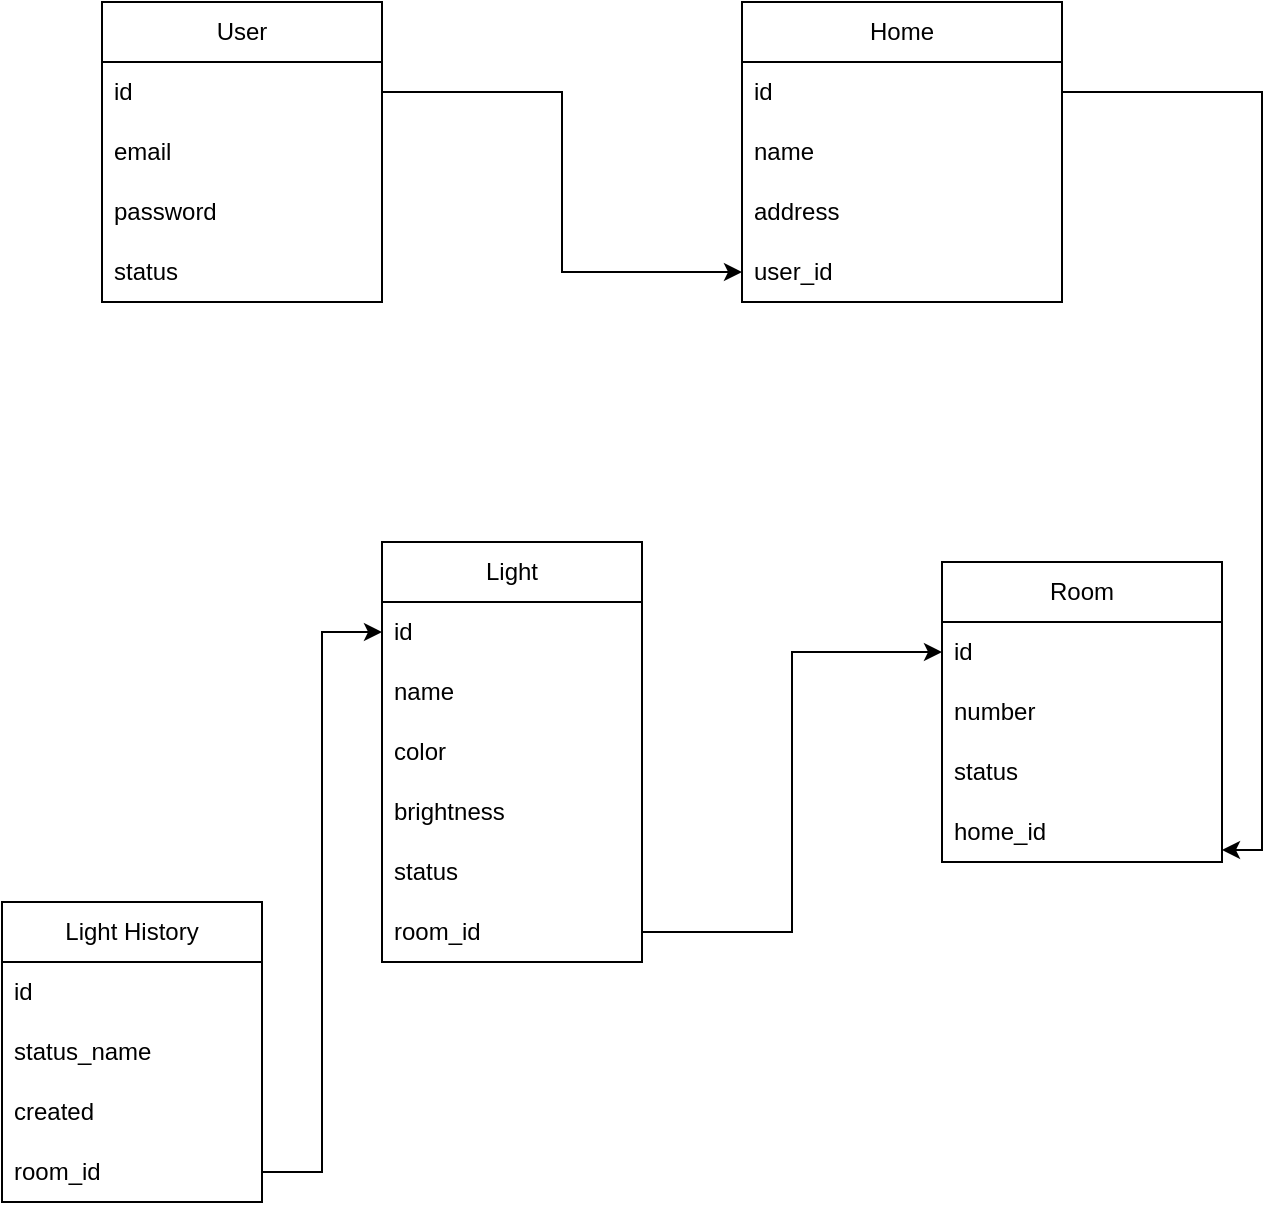 <mxfile version="24.2.8" type="github">
  <diagram name="Trang-1" id="kMyYjqt0XzwwkeoykZDi">
    <mxGraphModel dx="1242" dy="827" grid="1" gridSize="10" guides="1" tooltips="1" connect="1" arrows="1" fold="1" page="1" pageScale="1" pageWidth="827" pageHeight="1169" math="0" shadow="0">
      <root>
        <mxCell id="0" />
        <mxCell id="1" parent="0" />
        <mxCell id="8I294qIZoAKCfxCrhhKc-1" value="User" style="swimlane;fontStyle=0;childLayout=stackLayout;horizontal=1;startSize=30;horizontalStack=0;resizeParent=1;resizeParentMax=0;resizeLast=0;collapsible=1;marginBottom=0;whiteSpace=wrap;html=1;" vertex="1" parent="1">
          <mxGeometry x="110" y="120" width="140" height="150" as="geometry" />
        </mxCell>
        <mxCell id="8I294qIZoAKCfxCrhhKc-2" value="id" style="text;strokeColor=none;fillColor=none;align=left;verticalAlign=middle;spacingLeft=4;spacingRight=4;overflow=hidden;points=[[0,0.5],[1,0.5]];portConstraint=eastwest;rotatable=0;whiteSpace=wrap;html=1;" vertex="1" parent="8I294qIZoAKCfxCrhhKc-1">
          <mxGeometry y="30" width="140" height="30" as="geometry" />
        </mxCell>
        <mxCell id="8I294qIZoAKCfxCrhhKc-3" value="email" style="text;strokeColor=none;fillColor=none;align=left;verticalAlign=middle;spacingLeft=4;spacingRight=4;overflow=hidden;points=[[0,0.5],[1,0.5]];portConstraint=eastwest;rotatable=0;whiteSpace=wrap;html=1;" vertex="1" parent="8I294qIZoAKCfxCrhhKc-1">
          <mxGeometry y="60" width="140" height="30" as="geometry" />
        </mxCell>
        <mxCell id="8I294qIZoAKCfxCrhhKc-4" value="password" style="text;strokeColor=none;fillColor=none;align=left;verticalAlign=middle;spacingLeft=4;spacingRight=4;overflow=hidden;points=[[0,0.5],[1,0.5]];portConstraint=eastwest;rotatable=0;whiteSpace=wrap;html=1;" vertex="1" parent="8I294qIZoAKCfxCrhhKc-1">
          <mxGeometry y="90" width="140" height="30" as="geometry" />
        </mxCell>
        <mxCell id="8I294qIZoAKCfxCrhhKc-5" value="status" style="text;strokeColor=none;fillColor=none;align=left;verticalAlign=middle;spacingLeft=4;spacingRight=4;overflow=hidden;points=[[0,0.5],[1,0.5]];portConstraint=eastwest;rotatable=0;whiteSpace=wrap;html=1;" vertex="1" parent="8I294qIZoAKCfxCrhhKc-1">
          <mxGeometry y="120" width="140" height="30" as="geometry" />
        </mxCell>
        <mxCell id="8I294qIZoAKCfxCrhhKc-7" value="Home" style="swimlane;fontStyle=0;childLayout=stackLayout;horizontal=1;startSize=30;horizontalStack=0;resizeParent=1;resizeParentMax=0;resizeLast=0;collapsible=1;marginBottom=0;whiteSpace=wrap;html=1;" vertex="1" parent="1">
          <mxGeometry x="430" y="120" width="160" height="150" as="geometry" />
        </mxCell>
        <mxCell id="8I294qIZoAKCfxCrhhKc-8" value="id" style="text;strokeColor=none;fillColor=none;align=left;verticalAlign=middle;spacingLeft=4;spacingRight=4;overflow=hidden;points=[[0,0.5],[1,0.5]];portConstraint=eastwest;rotatable=0;whiteSpace=wrap;html=1;" vertex="1" parent="8I294qIZoAKCfxCrhhKc-7">
          <mxGeometry y="30" width="160" height="30" as="geometry" />
        </mxCell>
        <mxCell id="8I294qIZoAKCfxCrhhKc-9" value="name" style="text;strokeColor=none;fillColor=none;align=left;verticalAlign=middle;spacingLeft=4;spacingRight=4;overflow=hidden;points=[[0,0.5],[1,0.5]];portConstraint=eastwest;rotatable=0;whiteSpace=wrap;html=1;" vertex="1" parent="8I294qIZoAKCfxCrhhKc-7">
          <mxGeometry y="60" width="160" height="30" as="geometry" />
        </mxCell>
        <mxCell id="8I294qIZoAKCfxCrhhKc-10" value="address" style="text;strokeColor=none;fillColor=none;align=left;verticalAlign=middle;spacingLeft=4;spacingRight=4;overflow=hidden;points=[[0,0.5],[1,0.5]];portConstraint=eastwest;rotatable=0;whiteSpace=wrap;html=1;" vertex="1" parent="8I294qIZoAKCfxCrhhKc-7">
          <mxGeometry y="90" width="160" height="30" as="geometry" />
        </mxCell>
        <mxCell id="8I294qIZoAKCfxCrhhKc-11" value="user_id" style="text;strokeColor=none;fillColor=none;align=left;verticalAlign=middle;spacingLeft=4;spacingRight=4;overflow=hidden;points=[[0,0.5],[1,0.5]];portConstraint=eastwest;rotatable=0;whiteSpace=wrap;html=1;" vertex="1" parent="8I294qIZoAKCfxCrhhKc-7">
          <mxGeometry y="120" width="160" height="30" as="geometry" />
        </mxCell>
        <mxCell id="8I294qIZoAKCfxCrhhKc-12" style="edgeStyle=orthogonalEdgeStyle;rounded=0;orthogonalLoop=1;jettySize=auto;html=1;" edge="1" parent="1" source="8I294qIZoAKCfxCrhhKc-2" target="8I294qIZoAKCfxCrhhKc-11">
          <mxGeometry relative="1" as="geometry" />
        </mxCell>
        <mxCell id="8I294qIZoAKCfxCrhhKc-13" value="Room" style="swimlane;fontStyle=0;childLayout=stackLayout;horizontal=1;startSize=30;horizontalStack=0;resizeParent=1;resizeParentMax=0;resizeLast=0;collapsible=1;marginBottom=0;whiteSpace=wrap;html=1;" vertex="1" parent="1">
          <mxGeometry x="530" y="400" width="140" height="150" as="geometry" />
        </mxCell>
        <mxCell id="8I294qIZoAKCfxCrhhKc-14" value="id" style="text;strokeColor=none;fillColor=none;align=left;verticalAlign=middle;spacingLeft=4;spacingRight=4;overflow=hidden;points=[[0,0.5],[1,0.5]];portConstraint=eastwest;rotatable=0;whiteSpace=wrap;html=1;" vertex="1" parent="8I294qIZoAKCfxCrhhKc-13">
          <mxGeometry y="30" width="140" height="30" as="geometry" />
        </mxCell>
        <mxCell id="8I294qIZoAKCfxCrhhKc-15" value="number" style="text;strokeColor=none;fillColor=none;align=left;verticalAlign=middle;spacingLeft=4;spacingRight=4;overflow=hidden;points=[[0,0.5],[1,0.5]];portConstraint=eastwest;rotatable=0;whiteSpace=wrap;html=1;" vertex="1" parent="8I294qIZoAKCfxCrhhKc-13">
          <mxGeometry y="60" width="140" height="30" as="geometry" />
        </mxCell>
        <mxCell id="8I294qIZoAKCfxCrhhKc-25" value="status" style="text;strokeColor=none;fillColor=none;align=left;verticalAlign=middle;spacingLeft=4;spacingRight=4;overflow=hidden;points=[[0,0.5],[1,0.5]];portConstraint=eastwest;rotatable=0;whiteSpace=wrap;html=1;" vertex="1" parent="8I294qIZoAKCfxCrhhKc-13">
          <mxGeometry y="90" width="140" height="30" as="geometry" />
        </mxCell>
        <mxCell id="8I294qIZoAKCfxCrhhKc-17" value="home_id" style="text;strokeColor=none;fillColor=none;align=left;verticalAlign=middle;spacingLeft=4;spacingRight=4;overflow=hidden;points=[[0,0.5],[1,0.5]];portConstraint=eastwest;rotatable=0;whiteSpace=wrap;html=1;" vertex="1" parent="8I294qIZoAKCfxCrhhKc-13">
          <mxGeometry y="120" width="140" height="30" as="geometry" />
        </mxCell>
        <mxCell id="8I294qIZoAKCfxCrhhKc-18" style="edgeStyle=orthogonalEdgeStyle;rounded=0;orthogonalLoop=1;jettySize=auto;html=1;entryX=1;entryY=0.8;entryDx=0;entryDy=0;entryPerimeter=0;" edge="1" parent="1" source="8I294qIZoAKCfxCrhhKc-8" target="8I294qIZoAKCfxCrhhKc-17">
          <mxGeometry relative="1" as="geometry" />
        </mxCell>
        <mxCell id="8I294qIZoAKCfxCrhhKc-19" value="Light" style="swimlane;fontStyle=0;childLayout=stackLayout;horizontal=1;startSize=30;horizontalStack=0;resizeParent=1;resizeParentMax=0;resizeLast=0;collapsible=1;marginBottom=0;whiteSpace=wrap;html=1;" vertex="1" parent="1">
          <mxGeometry x="250" y="390" width="130" height="210" as="geometry" />
        </mxCell>
        <mxCell id="8I294qIZoAKCfxCrhhKc-20" value="id" style="text;strokeColor=none;fillColor=none;align=left;verticalAlign=middle;spacingLeft=4;spacingRight=4;overflow=hidden;points=[[0,0.5],[1,0.5]];portConstraint=eastwest;rotatable=0;whiteSpace=wrap;html=1;" vertex="1" parent="8I294qIZoAKCfxCrhhKc-19">
          <mxGeometry y="30" width="130" height="30" as="geometry" />
        </mxCell>
        <mxCell id="8I294qIZoAKCfxCrhhKc-21" value="name" style="text;strokeColor=none;fillColor=none;align=left;verticalAlign=middle;spacingLeft=4;spacingRight=4;overflow=hidden;points=[[0,0.5],[1,0.5]];portConstraint=eastwest;rotatable=0;whiteSpace=wrap;html=1;" vertex="1" parent="8I294qIZoAKCfxCrhhKc-19">
          <mxGeometry y="60" width="130" height="30" as="geometry" />
        </mxCell>
        <mxCell id="8I294qIZoAKCfxCrhhKc-22" value="color" style="text;strokeColor=none;fillColor=none;align=left;verticalAlign=middle;spacingLeft=4;spacingRight=4;overflow=hidden;points=[[0,0.5],[1,0.5]];portConstraint=eastwest;rotatable=0;whiteSpace=wrap;html=1;" vertex="1" parent="8I294qIZoAKCfxCrhhKc-19">
          <mxGeometry y="90" width="130" height="30" as="geometry" />
        </mxCell>
        <mxCell id="8I294qIZoAKCfxCrhhKc-23" value="brightness" style="text;strokeColor=none;fillColor=none;align=left;verticalAlign=middle;spacingLeft=4;spacingRight=4;overflow=hidden;points=[[0,0.5],[1,0.5]];portConstraint=eastwest;rotatable=0;whiteSpace=wrap;html=1;" vertex="1" parent="8I294qIZoAKCfxCrhhKc-19">
          <mxGeometry y="120" width="130" height="30" as="geometry" />
        </mxCell>
        <mxCell id="8I294qIZoAKCfxCrhhKc-24" value="status" style="text;strokeColor=none;fillColor=none;align=left;verticalAlign=middle;spacingLeft=4;spacingRight=4;overflow=hidden;points=[[0,0.5],[1,0.5]];portConstraint=eastwest;rotatable=0;whiteSpace=wrap;html=1;" vertex="1" parent="8I294qIZoAKCfxCrhhKc-19">
          <mxGeometry y="150" width="130" height="30" as="geometry" />
        </mxCell>
        <mxCell id="8I294qIZoAKCfxCrhhKc-26" value="room_id" style="text;strokeColor=none;fillColor=none;align=left;verticalAlign=middle;spacingLeft=4;spacingRight=4;overflow=hidden;points=[[0,0.5],[1,0.5]];portConstraint=eastwest;rotatable=0;whiteSpace=wrap;html=1;" vertex="1" parent="8I294qIZoAKCfxCrhhKc-19">
          <mxGeometry y="180" width="130" height="30" as="geometry" />
        </mxCell>
        <mxCell id="8I294qIZoAKCfxCrhhKc-27" style="edgeStyle=orthogonalEdgeStyle;rounded=0;orthogonalLoop=1;jettySize=auto;html=1;entryX=0;entryY=0.5;entryDx=0;entryDy=0;" edge="1" parent="1" source="8I294qIZoAKCfxCrhhKc-26" target="8I294qIZoAKCfxCrhhKc-14">
          <mxGeometry relative="1" as="geometry" />
        </mxCell>
        <mxCell id="8I294qIZoAKCfxCrhhKc-28" value="Light History" style="swimlane;fontStyle=0;childLayout=stackLayout;horizontal=1;startSize=30;horizontalStack=0;resizeParent=1;resizeParentMax=0;resizeLast=0;collapsible=1;marginBottom=0;whiteSpace=wrap;html=1;" vertex="1" parent="1">
          <mxGeometry x="60" y="570" width="130" height="150" as="geometry" />
        </mxCell>
        <mxCell id="8I294qIZoAKCfxCrhhKc-29" value="id" style="text;strokeColor=none;fillColor=none;align=left;verticalAlign=middle;spacingLeft=4;spacingRight=4;overflow=hidden;points=[[0,0.5],[1,0.5]];portConstraint=eastwest;rotatable=0;whiteSpace=wrap;html=1;" vertex="1" parent="8I294qIZoAKCfxCrhhKc-28">
          <mxGeometry y="30" width="130" height="30" as="geometry" />
        </mxCell>
        <mxCell id="8I294qIZoAKCfxCrhhKc-30" value="status_name" style="text;strokeColor=none;fillColor=none;align=left;verticalAlign=middle;spacingLeft=4;spacingRight=4;overflow=hidden;points=[[0,0.5],[1,0.5]];portConstraint=eastwest;rotatable=0;whiteSpace=wrap;html=1;" vertex="1" parent="8I294qIZoAKCfxCrhhKc-28">
          <mxGeometry y="60" width="130" height="30" as="geometry" />
        </mxCell>
        <mxCell id="8I294qIZoAKCfxCrhhKc-31" value="created" style="text;strokeColor=none;fillColor=none;align=left;verticalAlign=middle;spacingLeft=4;spacingRight=4;overflow=hidden;points=[[0,0.5],[1,0.5]];portConstraint=eastwest;rotatable=0;whiteSpace=wrap;html=1;" vertex="1" parent="8I294qIZoAKCfxCrhhKc-28">
          <mxGeometry y="90" width="130" height="30" as="geometry" />
        </mxCell>
        <mxCell id="8I294qIZoAKCfxCrhhKc-34" value="room_id" style="text;strokeColor=none;fillColor=none;align=left;verticalAlign=middle;spacingLeft=4;spacingRight=4;overflow=hidden;points=[[0,0.5],[1,0.5]];portConstraint=eastwest;rotatable=0;whiteSpace=wrap;html=1;" vertex="1" parent="8I294qIZoAKCfxCrhhKc-28">
          <mxGeometry y="120" width="130" height="30" as="geometry" />
        </mxCell>
        <mxCell id="8I294qIZoAKCfxCrhhKc-35" style="edgeStyle=orthogonalEdgeStyle;rounded=0;orthogonalLoop=1;jettySize=auto;html=1;entryX=0;entryY=0.5;entryDx=0;entryDy=0;" edge="1" parent="1" source="8I294qIZoAKCfxCrhhKc-34" target="8I294qIZoAKCfxCrhhKc-20">
          <mxGeometry relative="1" as="geometry">
            <mxPoint x="220" y="540" as="targetPoint" />
          </mxGeometry>
        </mxCell>
      </root>
    </mxGraphModel>
  </diagram>
</mxfile>
